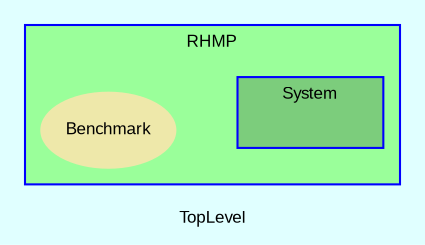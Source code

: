 digraph TopLevel {
    label = "TopLevel"
    compound = true
    fontname = Arial
    fontsize = 8
    bgcolor = lightcyan1
    node [
        color = black,
        fontname = Arial,
        fontsize = 8
    ]

    subgraph cluster_RHMP {
        label = "RHMP"
        fillcolor = palegreen1
        URL = "classes/RHMP.html"
        color = blue
        fontname = Arial
        style = filled
        RHMP [
            shape = plaintext,
            height = 0.01,
            width = 0.01,
            label = ""
        ]

        RHMP__Benchmark [
            fontcolor = black,
            shape = ellipse,
            URL = "classes/RHMP/Benchmark.html",
            color = palegoldenrod,
            style = filled,
            label = "Benchmark"
        ]

        subgraph cluster_RHMP__System {
            label = "System"
            fillcolor = palegreen3
            URL = "classes/RHMP/System.html"
            color = blue
            fontname = Arial
            style = filled
            RHMP__System [
                shape = plaintext,
                height = 0.01,
                width = 0.75,
                label = ""
            ]

        }

    }

}

